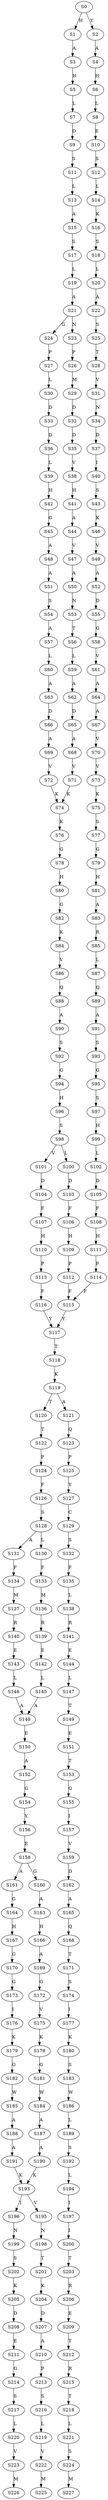 strict digraph  {
	S0 -> S1 [ label = H ];
	S0 -> S2 [ label = Y ];
	S1 -> S3 [ label = A ];
	S2 -> S4 [ label = A ];
	S3 -> S5 [ label = H ];
	S4 -> S6 [ label = H ];
	S5 -> S7 [ label = L ];
	S6 -> S8 [ label = L ];
	S7 -> S9 [ label = D ];
	S8 -> S10 [ label = E ];
	S9 -> S11 [ label = S ];
	S10 -> S12 [ label = S ];
	S11 -> S13 [ label = L ];
	S12 -> S14 [ label = L ];
	S13 -> S15 [ label = A ];
	S14 -> S16 [ label = K ];
	S15 -> S17 [ label = S ];
	S16 -> S18 [ label = S ];
	S17 -> S19 [ label = L ];
	S18 -> S20 [ label = L ];
	S19 -> S21 [ label = A ];
	S20 -> S22 [ label = A ];
	S21 -> S23 [ label = N ];
	S21 -> S24 [ label = G ];
	S22 -> S25 [ label = S ];
	S23 -> S26 [ label = P ];
	S24 -> S27 [ label = P ];
	S25 -> S28 [ label = T ];
	S26 -> S29 [ label = M ];
	S27 -> S30 [ label = L ];
	S28 -> S31 [ label = V ];
	S29 -> S32 [ label = D ];
	S30 -> S33 [ label = D ];
	S31 -> S34 [ label = N ];
	S32 -> S35 [ label = D ];
	S33 -> S36 [ label = D ];
	S34 -> S37 [ label = D ];
	S35 -> S38 [ label = V ];
	S36 -> S39 [ label = L ];
	S37 -> S40 [ label = I ];
	S38 -> S41 [ label = H ];
	S39 -> S42 [ label = H ];
	S40 -> S43 [ label = S ];
	S41 -> S44 [ label = A ];
	S42 -> S45 [ label = G ];
	S43 -> S46 [ label = K ];
	S44 -> S47 [ label = V ];
	S45 -> S48 [ label = A ];
	S46 -> S49 [ label = V ];
	S47 -> S50 [ label = A ];
	S48 -> S51 [ label = A ];
	S49 -> S52 [ label = A ];
	S50 -> S53 [ label = N ];
	S51 -> S54 [ label = S ];
	S52 -> S55 [ label = D ];
	S53 -> S56 [ label = T ];
	S54 -> S57 [ label = A ];
	S55 -> S58 [ label = G ];
	S56 -> S59 [ label = L ];
	S57 -> S60 [ label = L ];
	S58 -> S61 [ label = V ];
	S59 -> S62 [ label = A ];
	S60 -> S63 [ label = A ];
	S61 -> S64 [ label = A ];
	S62 -> S65 [ label = D ];
	S63 -> S66 [ label = D ];
	S64 -> S67 [ label = A ];
	S65 -> S68 [ label = A ];
	S66 -> S69 [ label = A ];
	S67 -> S70 [ label = V ];
	S68 -> S71 [ label = V ];
	S69 -> S72 [ label = V ];
	S70 -> S73 [ label = V ];
	S71 -> S74 [ label = K ];
	S72 -> S74 [ label = K ];
	S73 -> S75 [ label = K ];
	S74 -> S76 [ label = K ];
	S75 -> S77 [ label = S ];
	S76 -> S78 [ label = G ];
	S77 -> S79 [ label = G ];
	S78 -> S80 [ label = H ];
	S79 -> S81 [ label = H ];
	S80 -> S82 [ label = G ];
	S81 -> S83 [ label = A ];
	S82 -> S84 [ label = K ];
	S83 -> S85 [ label = R ];
	S84 -> S86 [ label = V ];
	S85 -> S87 [ label = L ];
	S86 -> S88 [ label = Q ];
	S87 -> S89 [ label = Q ];
	S88 -> S90 [ label = A ];
	S89 -> S91 [ label = A ];
	S90 -> S92 [ label = S ];
	S91 -> S93 [ label = S ];
	S92 -> S94 [ label = G ];
	S93 -> S95 [ label = G ];
	S94 -> S96 [ label = H ];
	S95 -> S97 [ label = S ];
	S96 -> S98 [ label = S ];
	S97 -> S99 [ label = H ];
	S98 -> S100 [ label = L ];
	S98 -> S101 [ label = V ];
	S99 -> S102 [ label = L ];
	S100 -> S103 [ label = D ];
	S101 -> S104 [ label = D ];
	S102 -> S105 [ label = D ];
	S103 -> S106 [ label = F ];
	S104 -> S107 [ label = F ];
	S105 -> S108 [ label = F ];
	S106 -> S109 [ label = H ];
	S107 -> S110 [ label = H ];
	S108 -> S111 [ label = H ];
	S109 -> S112 [ label = P ];
	S110 -> S113 [ label = P ];
	S111 -> S114 [ label = P ];
	S112 -> S115 [ label = F ];
	S113 -> S116 [ label = F ];
	S114 -> S115 [ label = F ];
	S115 -> S117 [ label = Y ];
	S116 -> S117 [ label = Y ];
	S117 -> S118 [ label = T ];
	S118 -> S119 [ label = K ];
	S119 -> S120 [ label = T ];
	S119 -> S121 [ label = A ];
	S120 -> S122 [ label = T ];
	S121 -> S123 [ label = Q ];
	S122 -> S124 [ label = P ];
	S123 -> S125 [ label = P ];
	S124 -> S126 [ label = F ];
	S125 -> S127 [ label = Y ];
	S126 -> S128 [ label = S ];
	S127 -> S129 [ label = C ];
	S128 -> S130 [ label = L ];
	S128 -> S131 [ label = A ];
	S129 -> S132 [ label = S ];
	S130 -> S133 [ label = F ];
	S131 -> S134 [ label = F ];
	S132 -> S135 [ label = F ];
	S133 -> S136 [ label = M ];
	S134 -> S137 [ label = M ];
	S135 -> S138 [ label = L ];
	S136 -> S139 [ label = R ];
	S137 -> S140 [ label = R ];
	S138 -> S141 [ label = R ];
	S139 -> S142 [ label = E ];
	S140 -> S143 [ label = E ];
	S141 -> S144 [ label = E ];
	S142 -> S145 [ label = L ];
	S143 -> S146 [ label = L ];
	S144 -> S147 [ label = L ];
	S145 -> S148 [ label = A ];
	S146 -> S148 [ label = A ];
	S147 -> S149 [ label = T ];
	S148 -> S150 [ label = E ];
	S149 -> S151 [ label = E ];
	S150 -> S152 [ label = A ];
	S151 -> S153 [ label = T ];
	S152 -> S154 [ label = G ];
	S153 -> S155 [ label = G ];
	S154 -> S156 [ label = Y ];
	S155 -> S157 [ label = I ];
	S156 -> S158 [ label = E ];
	S157 -> S159 [ label = V ];
	S158 -> S160 [ label = G ];
	S158 -> S161 [ label = A ];
	S159 -> S162 [ label = D ];
	S160 -> S163 [ label = A ];
	S161 -> S164 [ label = G ];
	S162 -> S165 [ label = A ];
	S163 -> S166 [ label = H ];
	S164 -> S167 [ label = H ];
	S165 -> S168 [ label = Q ];
	S166 -> S169 [ label = A ];
	S167 -> S170 [ label = G ];
	S168 -> S171 [ label = T ];
	S169 -> S172 [ label = G ];
	S170 -> S173 [ label = G ];
	S171 -> S174 [ label = S ];
	S172 -> S175 [ label = V ];
	S173 -> S176 [ label = I ];
	S174 -> S177 [ label = I ];
	S175 -> S178 [ label = K ];
	S176 -> S179 [ label = K ];
	S177 -> S180 [ label = K ];
	S178 -> S181 [ label = G ];
	S179 -> S182 [ label = G ];
	S180 -> S183 [ label = S ];
	S181 -> S184 [ label = W ];
	S182 -> S185 [ label = W ];
	S183 -> S186 [ label = W ];
	S184 -> S187 [ label = A ];
	S185 -> S188 [ label = A ];
	S186 -> S189 [ label = L ];
	S187 -> S190 [ label = A ];
	S188 -> S191 [ label = A ];
	S189 -> S192 [ label = S ];
	S190 -> S193 [ label = K ];
	S191 -> S193 [ label = K ];
	S192 -> S194 [ label = L ];
	S193 -> S195 [ label = V ];
	S193 -> S196 [ label = I ];
	S194 -> S197 [ label = I ];
	S195 -> S198 [ label = N ];
	S196 -> S199 [ label = N ];
	S197 -> S200 [ label = I ];
	S198 -> S201 [ label = T ];
	S199 -> S202 [ label = S ];
	S200 -> S203 [ label = T ];
	S201 -> S204 [ label = K ];
	S202 -> S205 [ label = K ];
	S203 -> S206 [ label = R ];
	S204 -> S207 [ label = D ];
	S205 -> S208 [ label = D ];
	S206 -> S209 [ label = E ];
	S207 -> S210 [ label = A ];
	S208 -> S211 [ label = E ];
	S209 -> S212 [ label = T ];
	S210 -> S213 [ label = P ];
	S211 -> S214 [ label = G ];
	S212 -> S215 [ label = R ];
	S213 -> S216 [ label = S ];
	S214 -> S217 [ label = S ];
	S215 -> S218 [ label = T ];
	S216 -> S219 [ label = L ];
	S217 -> S220 [ label = L ];
	S218 -> S221 [ label = L ];
	S219 -> S222 [ label = V ];
	S220 -> S223 [ label = V ];
	S221 -> S224 [ label = S ];
	S222 -> S225 [ label = M ];
	S223 -> S226 [ label = M ];
	S224 -> S227 [ label = M ];
}
